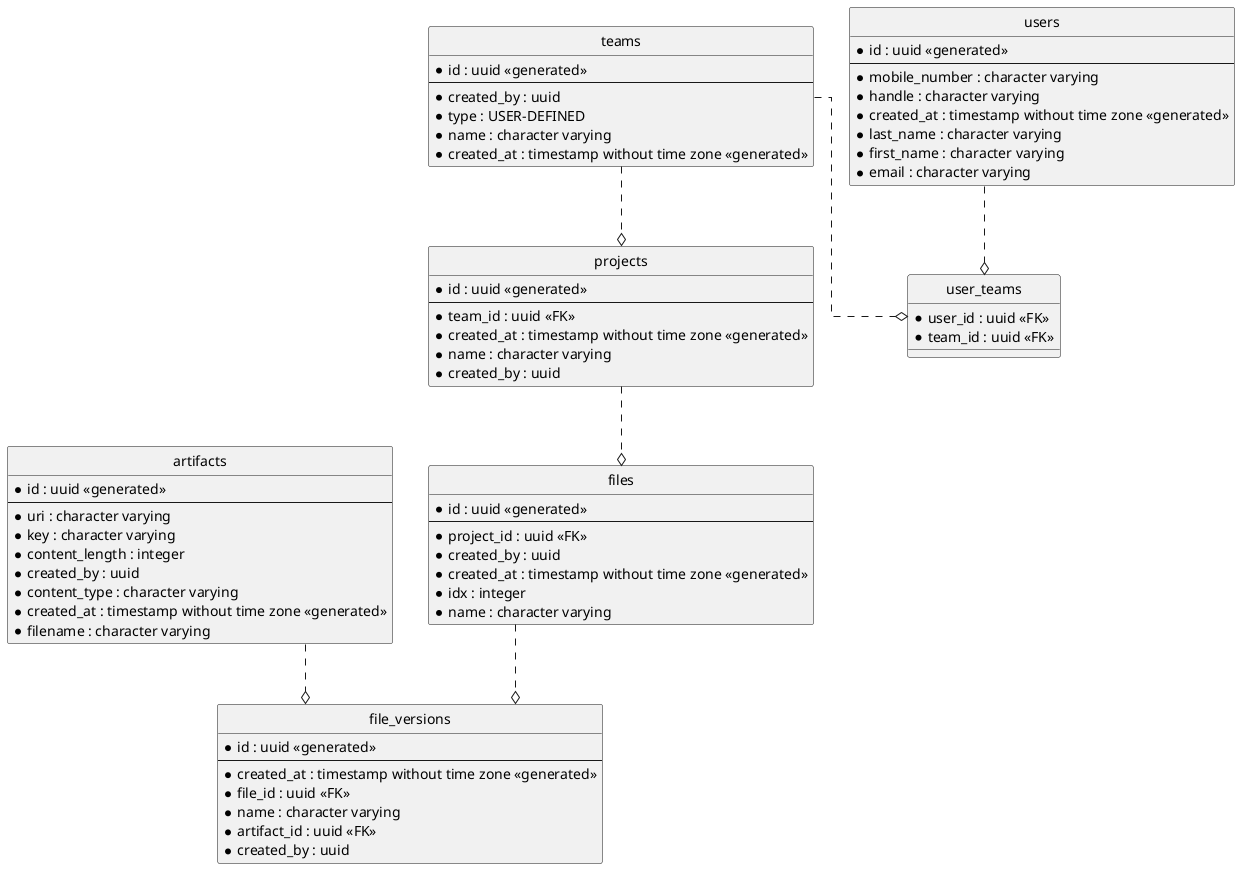 @startuml
hide circle
skinparam linetype ortho

entity "projects" as projects {
  * id : uuid <<generated>>
  --
  * team_id : uuid <<FK>>
  * created_at : timestamp without time zone <<generated>>
  * name : character varying
  * created_by : uuid
}

entity "file_versions" as file_versions {
  * id : uuid <<generated>>
  --
  * created_at : timestamp without time zone <<generated>>
  * file_id : uuid <<FK>>
  * name : character varying
  * artifact_id : uuid <<FK>>
  * created_by : uuid
}

entity "files" as files {
  * id : uuid <<generated>>
  --
  * project_id : uuid <<FK>>
  * created_by : uuid
  * created_at : timestamp without time zone <<generated>>
  * idx : integer
  * name : character varying
}

entity "artifacts" as artifacts {
  * id : uuid <<generated>>
  --
  * uri : character varying
  * key : character varying
  * content_length : integer
  * created_by : uuid
  * content_type : character varying
  * created_at : timestamp without time zone <<generated>>
  * filename : character varying
}

entity "users" as users {
  * id : uuid <<generated>>
  --
  * mobile_number : character varying
  * handle : character varying
  * created_at : timestamp without time zone <<generated>>
  * last_name : character varying
  * first_name : character varying
  * email : character varying
}

entity "user_teams" as user_teams {
  * user_id : uuid <<FK>>
  * team_id : uuid <<FK>>
}

entity "teams" as teams {
  * id : uuid <<generated>>
  --
  * created_by : uuid
  * type : USER-DEFINED
  * name : character varying
  * created_at : timestamp without time zone <<generated>>
}

teams ..o projects
files ..o file_versions
artifacts ..o file_versions
projects ..o files
users ..o user_teams
teams ..o user_teams

@enduml
